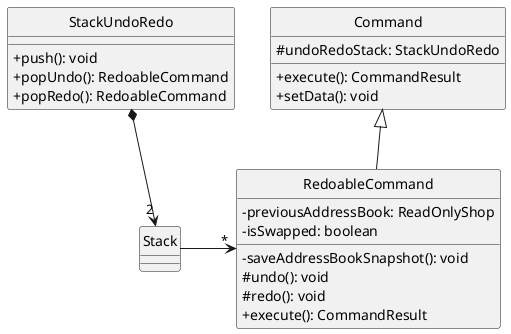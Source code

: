 @startuml
hide circle
skinparam classAttributeIconSize 0

Command <|-- RedoableCommand
StackUndoRedo *--> "2" Stack
RedoableCommand "*" <-left-  Stack
class Command {
  # undoRedoStack: StackUndoRedo
  + execute(): CommandResult
  + setData(): void
}



class RedoableCommand
 {
   - previousAddressBook: ReadOnlyShop
   - isSwapped: boolean
   - saveAddressBookSnapshot(): void
   # undo(): void
   # redo(): void
   + execute(): CommandResult
}

class StackUndoRedo {
    + push(): void
    + popUndo(): RedoableCommand
    + popRedo(): RedoableCommand
}

class Stack {
}

class Stack {

}
@enduml
